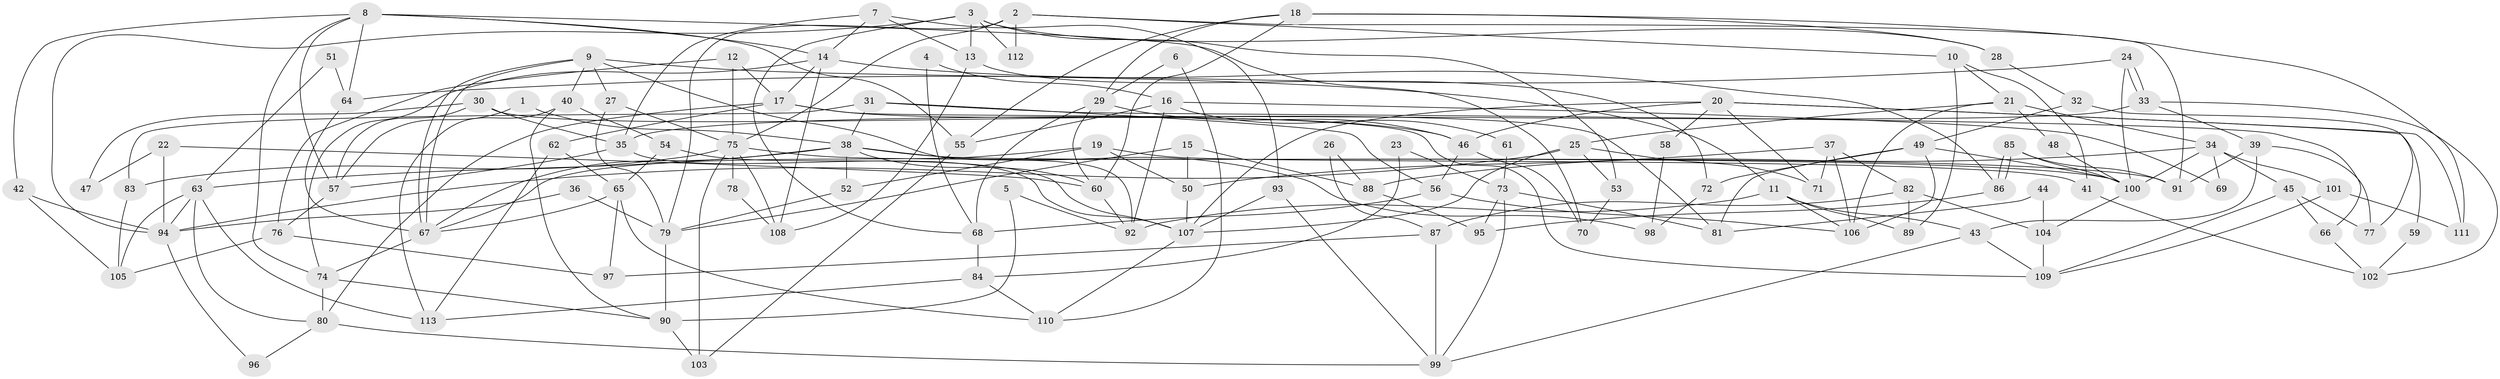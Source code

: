 // Generated by graph-tools (version 1.1) at 2025/50/03/09/25 03:50:13]
// undirected, 113 vertices, 226 edges
graph export_dot {
graph [start="1"]
  node [color=gray90,style=filled];
  1;
  2;
  3;
  4;
  5;
  6;
  7;
  8;
  9;
  10;
  11;
  12;
  13;
  14;
  15;
  16;
  17;
  18;
  19;
  20;
  21;
  22;
  23;
  24;
  25;
  26;
  27;
  28;
  29;
  30;
  31;
  32;
  33;
  34;
  35;
  36;
  37;
  38;
  39;
  40;
  41;
  42;
  43;
  44;
  45;
  46;
  47;
  48;
  49;
  50;
  51;
  52;
  53;
  54;
  55;
  56;
  57;
  58;
  59;
  60;
  61;
  62;
  63;
  64;
  65;
  66;
  67;
  68;
  69;
  70;
  71;
  72;
  73;
  74;
  75;
  76;
  77;
  78;
  79;
  80;
  81;
  82;
  83;
  84;
  85;
  86;
  87;
  88;
  89;
  90;
  91;
  92;
  93;
  94;
  95;
  96;
  97;
  98;
  99;
  100;
  101;
  102;
  103;
  104;
  105;
  106;
  107;
  108;
  109;
  110;
  111;
  112;
  113;
  1 -- 38;
  1 -- 57;
  2 -- 91;
  2 -- 75;
  2 -- 10;
  2 -- 79;
  2 -- 112;
  3 -- 94;
  3 -- 53;
  3 -- 13;
  3 -- 28;
  3 -- 68;
  3 -- 112;
  4 -- 68;
  4 -- 16;
  5 -- 92;
  5 -- 90;
  6 -- 29;
  6 -- 110;
  7 -- 35;
  7 -- 93;
  7 -- 13;
  7 -- 14;
  8 -- 14;
  8 -- 74;
  8 -- 42;
  8 -- 55;
  8 -- 57;
  8 -- 64;
  8 -- 70;
  9 -- 67;
  9 -- 67;
  9 -- 92;
  9 -- 11;
  9 -- 27;
  9 -- 40;
  10 -- 41;
  10 -- 21;
  10 -- 89;
  11 -- 106;
  11 -- 43;
  11 -- 89;
  11 -- 92;
  12 -- 75;
  12 -- 17;
  12 -- 76;
  13 -- 72;
  13 -- 108;
  14 -- 17;
  14 -- 74;
  14 -- 86;
  14 -- 108;
  15 -- 79;
  15 -- 50;
  15 -- 88;
  16 -- 55;
  16 -- 92;
  16 -- 61;
  16 -- 69;
  17 -- 46;
  17 -- 80;
  17 -- 62;
  17 -- 109;
  18 -- 111;
  18 -- 29;
  18 -- 28;
  18 -- 55;
  18 -- 60;
  19 -- 67;
  19 -- 52;
  19 -- 41;
  19 -- 50;
  20 -- 71;
  20 -- 107;
  20 -- 46;
  20 -- 58;
  20 -- 59;
  20 -- 111;
  21 -- 34;
  21 -- 25;
  21 -- 48;
  21 -- 106;
  22 -- 94;
  22 -- 60;
  22 -- 47;
  23 -- 84;
  23 -- 73;
  24 -- 64;
  24 -- 33;
  24 -- 33;
  24 -- 100;
  25 -- 107;
  25 -- 53;
  25 -- 71;
  25 -- 94;
  26 -- 87;
  26 -- 88;
  27 -- 79;
  27 -- 75;
  28 -- 32;
  29 -- 60;
  29 -- 46;
  29 -- 68;
  30 -- 35;
  30 -- 57;
  30 -- 47;
  30 -- 81;
  31 -- 56;
  31 -- 83;
  31 -- 38;
  31 -- 66;
  32 -- 49;
  32 -- 77;
  33 -- 39;
  33 -- 35;
  33 -- 102;
  34 -- 88;
  34 -- 100;
  34 -- 45;
  34 -- 69;
  34 -- 101;
  35 -- 107;
  35 -- 57;
  36 -- 94;
  36 -- 79;
  37 -- 82;
  37 -- 50;
  37 -- 71;
  37 -- 106;
  38 -- 67;
  38 -- 52;
  38 -- 60;
  38 -- 63;
  38 -- 91;
  38 -- 98;
  39 -- 91;
  39 -- 43;
  39 -- 77;
  40 -- 90;
  40 -- 54;
  40 -- 113;
  41 -- 102;
  42 -- 94;
  42 -- 105;
  43 -- 109;
  43 -- 99;
  44 -- 81;
  44 -- 104;
  45 -- 77;
  45 -- 66;
  45 -- 109;
  46 -- 56;
  46 -- 70;
  48 -- 100;
  49 -- 106;
  49 -- 100;
  49 -- 72;
  49 -- 81;
  50 -- 107;
  51 -- 64;
  51 -- 63;
  52 -- 79;
  53 -- 70;
  54 -- 65;
  54 -- 107;
  55 -- 103;
  56 -- 68;
  56 -- 106;
  57 -- 76;
  58 -- 98;
  59 -- 102;
  60 -- 92;
  61 -- 73;
  62 -- 113;
  62 -- 65;
  63 -- 105;
  63 -- 80;
  63 -- 94;
  63 -- 113;
  64 -- 67;
  65 -- 67;
  65 -- 97;
  65 -- 110;
  66 -- 102;
  67 -- 74;
  68 -- 84;
  72 -- 98;
  73 -- 99;
  73 -- 81;
  73 -- 95;
  74 -- 80;
  74 -- 90;
  75 -- 108;
  75 -- 78;
  75 -- 83;
  75 -- 100;
  75 -- 103;
  76 -- 97;
  76 -- 105;
  78 -- 108;
  79 -- 90;
  80 -- 99;
  80 -- 96;
  82 -- 104;
  82 -- 89;
  82 -- 87;
  83 -- 105;
  84 -- 113;
  84 -- 110;
  85 -- 100;
  85 -- 86;
  85 -- 86;
  85 -- 91;
  86 -- 95;
  87 -- 97;
  87 -- 99;
  88 -- 95;
  90 -- 103;
  93 -- 107;
  93 -- 99;
  94 -- 96;
  100 -- 104;
  101 -- 109;
  101 -- 111;
  104 -- 109;
  107 -- 110;
}
